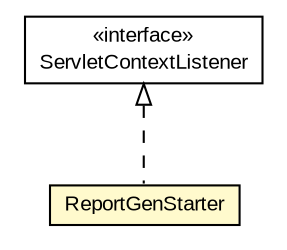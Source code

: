 #!/usr/local/bin/dot
#
# Class diagram 
# Generated by UMLGraph version R5_6-24-gf6e263 (http://www.umlgraph.org/)
#

digraph G {
	edge [fontname="arial",fontsize=10,labelfontname="arial",labelfontsize=10];
	node [fontname="arial",fontsize=10,shape=plaintext];
	nodesep=0.25;
	ranksep=0.5;
	// org.miloss.fgsms.auxsrv.ReportGenStarter
	c931658 [label=<<table title="org.miloss.fgsms.auxsrv.ReportGenStarter" border="0" cellborder="1" cellspacing="0" cellpadding="2" port="p" bgcolor="lemonChiffon" href="./ReportGenStarter.html">
		<tr><td><table border="0" cellspacing="0" cellpadding="1">
<tr><td align="center" balign="center"> ReportGenStarter </td></tr>
		</table></td></tr>
		</table>>, URL="./ReportGenStarter.html", fontname="arial", fontcolor="black", fontsize=10.0];
	//org.miloss.fgsms.auxsrv.ReportGenStarter implements javax.servlet.ServletContextListener
	c931750:p -> c931658:p [dir=back,arrowtail=empty,style=dashed];
	// javax.servlet.ServletContextListener
	c931750 [label=<<table title="javax.servlet.ServletContextListener" border="0" cellborder="1" cellspacing="0" cellpadding="2" port="p" href="http://java.sun.com/j2se/1.4.2/docs/api/javax/servlet/ServletContextListener.html">
		<tr><td><table border="0" cellspacing="0" cellpadding="1">
<tr><td align="center" balign="center"> &#171;interface&#187; </td></tr>
<tr><td align="center" balign="center"> ServletContextListener </td></tr>
		</table></td></tr>
		</table>>, URL="http://java.sun.com/j2se/1.4.2/docs/api/javax/servlet/ServletContextListener.html", fontname="arial", fontcolor="black", fontsize=10.0];
}

